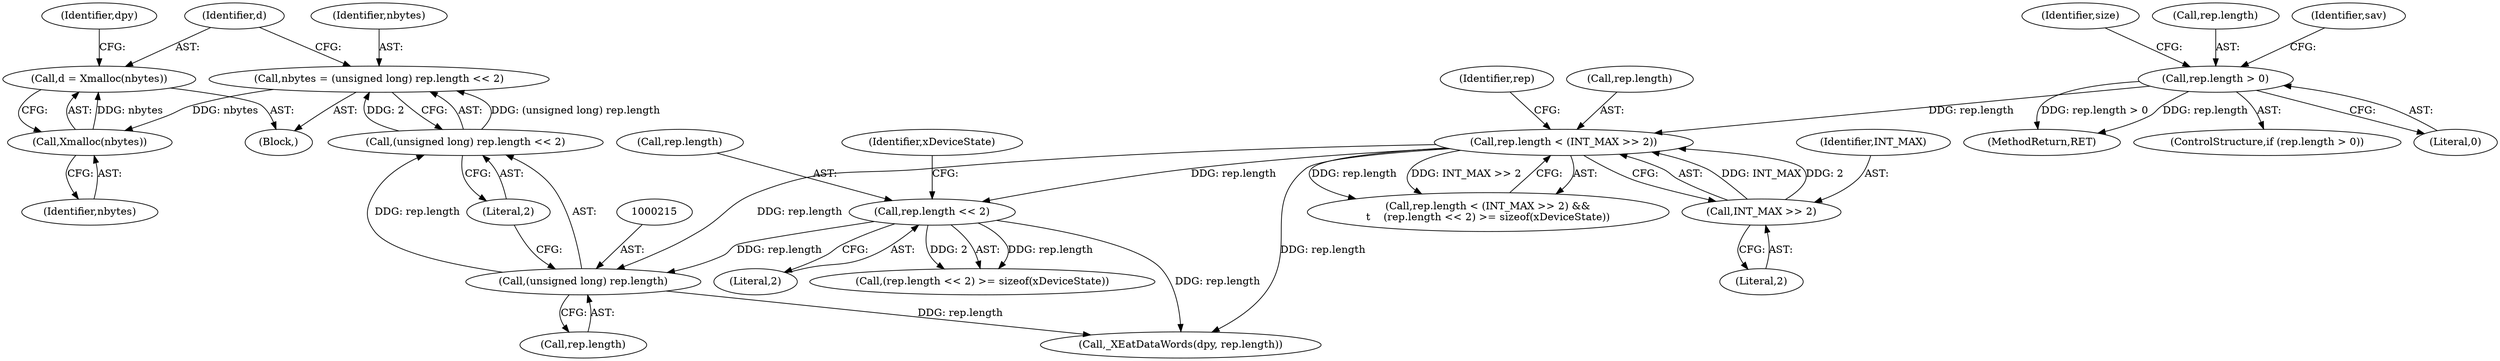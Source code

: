 digraph "0_libXi_19a9cd607de73947fcfb104682f203ffe4e1f4e5_0@API" {
"1000220" [label="(Call,d = Xmalloc(nbytes))"];
"1000222" [label="(Call,Xmalloc(nbytes))"];
"1000211" [label="(Call,nbytes = (unsigned long) rep.length << 2)"];
"1000213" [label="(Call,(unsigned long) rep.length << 2)"];
"1000214" [label="(Call,(unsigned long) rep.length)"];
"1000195" [label="(Call,rep.length < (INT_MAX >> 2))"];
"1000182" [label="(Call,rep.length > 0)"];
"1000199" [label="(Call,INT_MAX >> 2)"];
"1000203" [label="(Call,rep.length << 2)"];
"1000224" [label="(Call,_XEatDataWords(dpy, rep.length))"];
"1000219" [label="(Literal,2)"];
"1000191" [label="(Identifier,size)"];
"1000225" [label="(Identifier,dpy)"];
"1000201" [label="(Literal,2)"];
"1000679" [label="(MethodReturn,RET)"];
"1000213" [label="(Call,(unsigned long) rep.length << 2)"];
"1000194" [label="(Call,rep.length < (INT_MAX >> 2) &&\n\t    (rep.length << 2) >= sizeof(xDeviceState))"];
"1000199" [label="(Call,INT_MAX >> 2)"];
"1000204" [label="(Call,rep.length)"];
"1000214" [label="(Call,(unsigned long) rep.length)"];
"1000211" [label="(Call,nbytes = (unsigned long) rep.length << 2)"];
"1000216" [label="(Call,rep.length)"];
"1000203" [label="(Call,rep.length << 2)"];
"1000209" [label="(Identifier,xDeviceState)"];
"1000181" [label="(ControlStructure,if (rep.length > 0))"];
"1000200" [label="(Identifier,INT_MAX)"];
"1000205" [label="(Identifier,rep)"];
"1000196" [label="(Call,rep.length)"];
"1000210" [label="(Block,)"];
"1000195" [label="(Call,rep.length < (INT_MAX >> 2))"];
"1000222" [label="(Call,Xmalloc(nbytes))"];
"1000182" [label="(Call,rep.length > 0)"];
"1000186" [label="(Literal,0)"];
"1000220" [label="(Call,d = Xmalloc(nbytes))"];
"1000183" [label="(Call,rep.length)"];
"1000223" [label="(Identifier,nbytes)"];
"1000212" [label="(Identifier,nbytes)"];
"1000221" [label="(Identifier,d)"];
"1000207" [label="(Literal,2)"];
"1000231" [label="(Identifier,sav)"];
"1000202" [label="(Call,(rep.length << 2) >= sizeof(xDeviceState))"];
"1000220" -> "1000210"  [label="AST: "];
"1000220" -> "1000222"  [label="CFG: "];
"1000221" -> "1000220"  [label="AST: "];
"1000222" -> "1000220"  [label="AST: "];
"1000225" -> "1000220"  [label="CFG: "];
"1000222" -> "1000220"  [label="DDG: nbytes"];
"1000222" -> "1000223"  [label="CFG: "];
"1000223" -> "1000222"  [label="AST: "];
"1000211" -> "1000222"  [label="DDG: nbytes"];
"1000211" -> "1000210"  [label="AST: "];
"1000211" -> "1000213"  [label="CFG: "];
"1000212" -> "1000211"  [label="AST: "];
"1000213" -> "1000211"  [label="AST: "];
"1000221" -> "1000211"  [label="CFG: "];
"1000213" -> "1000211"  [label="DDG: (unsigned long) rep.length"];
"1000213" -> "1000211"  [label="DDG: 2"];
"1000213" -> "1000219"  [label="CFG: "];
"1000214" -> "1000213"  [label="AST: "];
"1000219" -> "1000213"  [label="AST: "];
"1000214" -> "1000213"  [label="DDG: rep.length"];
"1000214" -> "1000216"  [label="CFG: "];
"1000215" -> "1000214"  [label="AST: "];
"1000216" -> "1000214"  [label="AST: "];
"1000219" -> "1000214"  [label="CFG: "];
"1000195" -> "1000214"  [label="DDG: rep.length"];
"1000203" -> "1000214"  [label="DDG: rep.length"];
"1000214" -> "1000224"  [label="DDG: rep.length"];
"1000195" -> "1000194"  [label="AST: "];
"1000195" -> "1000199"  [label="CFG: "];
"1000196" -> "1000195"  [label="AST: "];
"1000199" -> "1000195"  [label="AST: "];
"1000205" -> "1000195"  [label="CFG: "];
"1000194" -> "1000195"  [label="CFG: "];
"1000195" -> "1000194"  [label="DDG: rep.length"];
"1000195" -> "1000194"  [label="DDG: INT_MAX >> 2"];
"1000182" -> "1000195"  [label="DDG: rep.length"];
"1000199" -> "1000195"  [label="DDG: INT_MAX"];
"1000199" -> "1000195"  [label="DDG: 2"];
"1000195" -> "1000203"  [label="DDG: rep.length"];
"1000195" -> "1000224"  [label="DDG: rep.length"];
"1000182" -> "1000181"  [label="AST: "];
"1000182" -> "1000186"  [label="CFG: "];
"1000183" -> "1000182"  [label="AST: "];
"1000186" -> "1000182"  [label="AST: "];
"1000191" -> "1000182"  [label="CFG: "];
"1000231" -> "1000182"  [label="CFG: "];
"1000182" -> "1000679"  [label="DDG: rep.length > 0"];
"1000182" -> "1000679"  [label="DDG: rep.length"];
"1000199" -> "1000201"  [label="CFG: "];
"1000200" -> "1000199"  [label="AST: "];
"1000201" -> "1000199"  [label="AST: "];
"1000203" -> "1000202"  [label="AST: "];
"1000203" -> "1000207"  [label="CFG: "];
"1000204" -> "1000203"  [label="AST: "];
"1000207" -> "1000203"  [label="AST: "];
"1000209" -> "1000203"  [label="CFG: "];
"1000203" -> "1000202"  [label="DDG: rep.length"];
"1000203" -> "1000202"  [label="DDG: 2"];
"1000203" -> "1000224"  [label="DDG: rep.length"];
}
